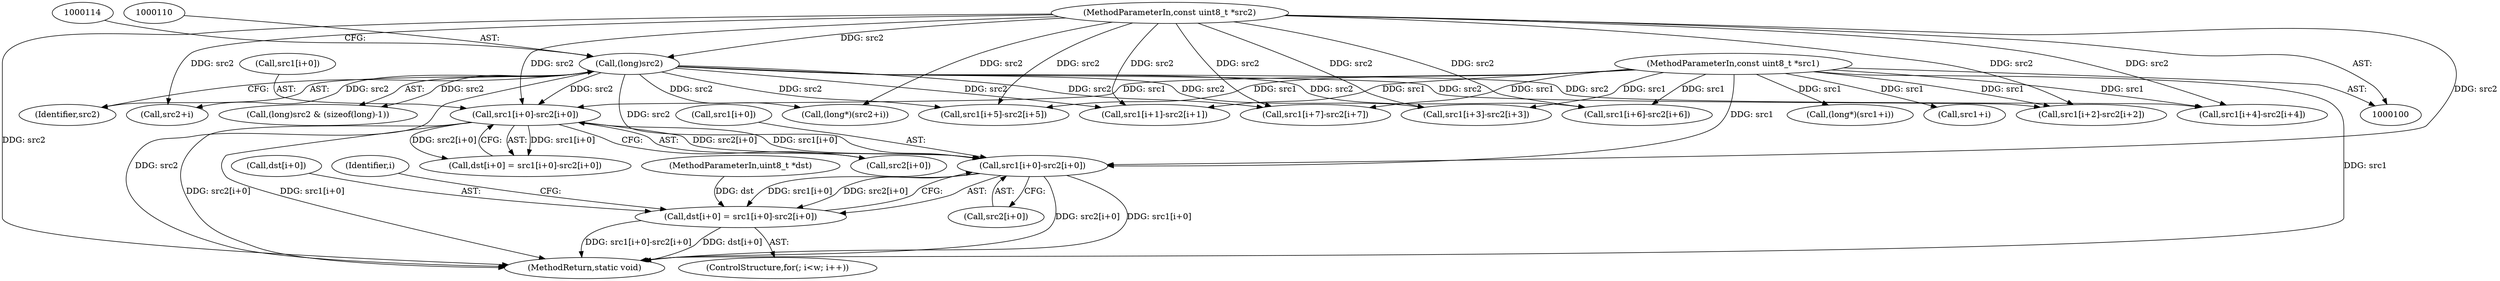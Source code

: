 digraph "0_FFmpeg_454a11a1c9c686c78aa97954306fb63453299760_0@array" {
"1000334" [label="(Call,src1[i+0]-src2[i+0])"];
"1000136" [label="(Call,src1[i+0]-src2[i+0])"];
"1000102" [label="(MethodParameterIn,const uint8_t *src1)"];
"1000109" [label="(Call,(long)src2)"];
"1000103" [label="(MethodParameterIn,const uint8_t *src2)"];
"1000328" [label="(Call,dst[i+0] = src1[i+0]-src2[i+0])"];
"1000103" [label="(MethodParameterIn,const uint8_t *src2)"];
"1000137" [label="(Call,src1[i+0])"];
"1000221" [label="(Call,src1[i+5]-src2[i+5])"];
"1000111" [label="(Identifier,src2)"];
"1000102" [label="(MethodParameterIn,const uint8_t *src1)"];
"1000153" [label="(Call,src1[i+1]-src2[i+1])"];
"1000101" [label="(MethodParameterIn,uint8_t *dst)"];
"1000340" [label="(Call,src2[i+0])"];
"1000130" [label="(Call,dst[i+0] = src1[i+0]-src2[i+0])"];
"1000136" [label="(Call,src1[i+0]-src2[i+0])"];
"1000255" [label="(Call,src1[i+7]-src2[i+7])"];
"1000322" [label="(ControlStructure,for(; i<w; i++))"];
"1000329" [label="(Call,dst[i+0])"];
"1000187" [label="(Call,src1[i+3]-src2[i+3])"];
"1000345" [label="(MethodReturn,static void)"];
"1000327" [label="(Identifier,i)"];
"1000109" [label="(Call,(long)src2)"];
"1000328" [label="(Call,dst[i+0] = src1[i+0]-src2[i+0])"];
"1000238" [label="(Call,src1[i+6]-src2[i+6])"];
"1000170" [label="(Call,src1[i+2]-src2[i+2])"];
"1000334" [label="(Call,src1[i+0]-src2[i+0])"];
"1000297" [label="(Call,src2+i)"];
"1000286" [label="(Call,(long*)(src1+i))"];
"1000142" [label="(Call,src2[i+0])"];
"1000108" [label="(Call,(long)src2 & (sizeof(long)-1))"];
"1000295" [label="(Call,(long*)(src2+i))"];
"1000335" [label="(Call,src1[i+0])"];
"1000204" [label="(Call,src1[i+4]-src2[i+4])"];
"1000288" [label="(Call,src1+i)"];
"1000334" -> "1000328"  [label="AST: "];
"1000334" -> "1000340"  [label="CFG: "];
"1000335" -> "1000334"  [label="AST: "];
"1000340" -> "1000334"  [label="AST: "];
"1000328" -> "1000334"  [label="CFG: "];
"1000334" -> "1000345"  [label="DDG: src2[i+0]"];
"1000334" -> "1000345"  [label="DDG: src1[i+0]"];
"1000334" -> "1000328"  [label="DDG: src1[i+0]"];
"1000334" -> "1000328"  [label="DDG: src2[i+0]"];
"1000136" -> "1000334"  [label="DDG: src1[i+0]"];
"1000136" -> "1000334"  [label="DDG: src2[i+0]"];
"1000102" -> "1000334"  [label="DDG: src1"];
"1000109" -> "1000334"  [label="DDG: src2"];
"1000103" -> "1000334"  [label="DDG: src2"];
"1000136" -> "1000130"  [label="AST: "];
"1000136" -> "1000142"  [label="CFG: "];
"1000137" -> "1000136"  [label="AST: "];
"1000142" -> "1000136"  [label="AST: "];
"1000130" -> "1000136"  [label="CFG: "];
"1000136" -> "1000345"  [label="DDG: src2[i+0]"];
"1000136" -> "1000345"  [label="DDG: src1[i+0]"];
"1000136" -> "1000130"  [label="DDG: src1[i+0]"];
"1000136" -> "1000130"  [label="DDG: src2[i+0]"];
"1000102" -> "1000136"  [label="DDG: src1"];
"1000109" -> "1000136"  [label="DDG: src2"];
"1000103" -> "1000136"  [label="DDG: src2"];
"1000102" -> "1000100"  [label="AST: "];
"1000102" -> "1000345"  [label="DDG: src1"];
"1000102" -> "1000153"  [label="DDG: src1"];
"1000102" -> "1000170"  [label="DDG: src1"];
"1000102" -> "1000187"  [label="DDG: src1"];
"1000102" -> "1000204"  [label="DDG: src1"];
"1000102" -> "1000221"  [label="DDG: src1"];
"1000102" -> "1000238"  [label="DDG: src1"];
"1000102" -> "1000255"  [label="DDG: src1"];
"1000102" -> "1000286"  [label="DDG: src1"];
"1000102" -> "1000288"  [label="DDG: src1"];
"1000109" -> "1000108"  [label="AST: "];
"1000109" -> "1000111"  [label="CFG: "];
"1000110" -> "1000109"  [label="AST: "];
"1000111" -> "1000109"  [label="AST: "];
"1000114" -> "1000109"  [label="CFG: "];
"1000109" -> "1000345"  [label="DDG: src2"];
"1000109" -> "1000108"  [label="DDG: src2"];
"1000103" -> "1000109"  [label="DDG: src2"];
"1000109" -> "1000153"  [label="DDG: src2"];
"1000109" -> "1000170"  [label="DDG: src2"];
"1000109" -> "1000187"  [label="DDG: src2"];
"1000109" -> "1000204"  [label="DDG: src2"];
"1000109" -> "1000221"  [label="DDG: src2"];
"1000109" -> "1000238"  [label="DDG: src2"];
"1000109" -> "1000255"  [label="DDG: src2"];
"1000109" -> "1000295"  [label="DDG: src2"];
"1000109" -> "1000297"  [label="DDG: src2"];
"1000103" -> "1000100"  [label="AST: "];
"1000103" -> "1000345"  [label="DDG: src2"];
"1000103" -> "1000153"  [label="DDG: src2"];
"1000103" -> "1000170"  [label="DDG: src2"];
"1000103" -> "1000187"  [label="DDG: src2"];
"1000103" -> "1000204"  [label="DDG: src2"];
"1000103" -> "1000221"  [label="DDG: src2"];
"1000103" -> "1000238"  [label="DDG: src2"];
"1000103" -> "1000255"  [label="DDG: src2"];
"1000103" -> "1000295"  [label="DDG: src2"];
"1000103" -> "1000297"  [label="DDG: src2"];
"1000328" -> "1000322"  [label="AST: "];
"1000329" -> "1000328"  [label="AST: "];
"1000327" -> "1000328"  [label="CFG: "];
"1000328" -> "1000345"  [label="DDG: src1[i+0]-src2[i+0]"];
"1000328" -> "1000345"  [label="DDG: dst[i+0]"];
"1000101" -> "1000328"  [label="DDG: dst"];
}
